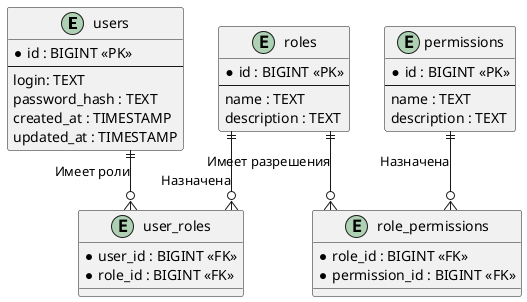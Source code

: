 @startuml

skinparam linetype ortho
skinparam ArrowMessageAlignment center

entity users {
    * id : BIGINT <<PK>>
    --
    login: TEXT
    password_hash : TEXT
    created_at : TIMESTAMP
    updated_at : TIMESTAMP
}

entity roles {
    * id : BIGINT <<PK>>
    --
    name : TEXT
    description : TEXT
}

entity permissions {
    * id : BIGINT <<PK>>
    --
    name : TEXT
    description : TEXT
}

entity role_permissions {
    * role_id : BIGINT <<FK>>
    * permission_id : BIGINT <<FK>>
}

entity user_roles {
    * user_id : BIGINT <<FK>>
    * role_id : BIGINT <<FK>>
}

users ||--o{ user_roles : "Имеет роли"
roles ||--o{ user_roles : "Назначена"
roles ||--o{ role_permissions : "Имеет разрешения"
permissions ||--o{ role_permissions : "Назначена"

@enduml